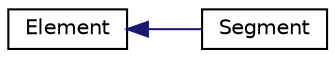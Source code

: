 digraph "Graphe hiérarchique des classes"
{
  edge [fontname="Helvetica",fontsize="10",labelfontname="Helvetica",labelfontsize="10"];
  node [fontname="Helvetica",fontsize="10",shape=record];
  rankdir="LR";
  Node0 [label="Element",height=0.2,width=0.4,color="black", fillcolor="white", style="filled",URL="$class_element.html"];
  Node0 -> Node1 [dir="back",color="midnightblue",fontsize="10",style="solid",fontname="Helvetica"];
  Node1 [label="Segment",height=0.2,width=0.4,color="black", fillcolor="white", style="filled",URL="$class_segment.html"];
}
